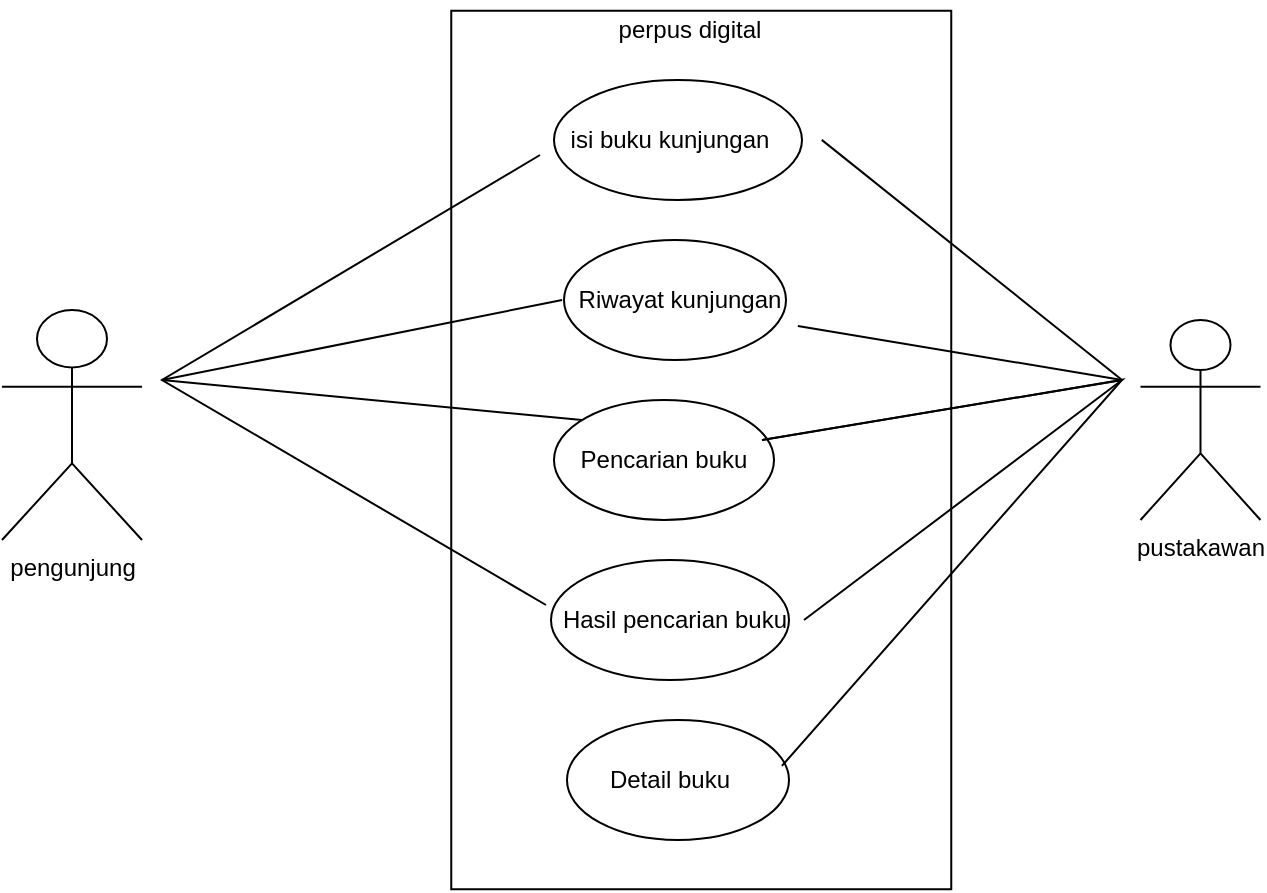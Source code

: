 <mxfile version="23.1.1" type="github">
  <diagram name="Halaman-1" id="LUQ5nnKQZSbx_s2jQZNg">
    <mxGraphModel dx="1434" dy="780" grid="1" gridSize="10" guides="1" tooltips="1" connect="1" arrows="1" fold="1" page="1" pageScale="1" pageWidth="827" pageHeight="1169" math="0" shadow="0">
      <root>
        <mxCell id="0" />
        <mxCell id="1" parent="0" />
        <mxCell id="XAPCn4mewAhjic4lzLqp-4" value="" style="rounded=0;whiteSpace=wrap;html=1;rotation=90;" vertex="1" parent="1">
          <mxGeometry x="210" y="260" width="439.25" height="250" as="geometry" />
        </mxCell>
        <mxCell id="XAPCn4mewAhjic4lzLqp-5" value="perpus digital" style="text;html=1;strokeColor=none;fillColor=none;align=center;verticalAlign=middle;whiteSpace=wrap;rounded=0;" vertex="1" parent="1">
          <mxGeometry x="373.5" y="160" width="100" height="30" as="geometry" />
        </mxCell>
        <mxCell id="XAPCn4mewAhjic4lzLqp-6" value="" style="ellipse;whiteSpace=wrap;html=1;" vertex="1" parent="1">
          <mxGeometry x="356" y="200" width="124" height="60" as="geometry" />
        </mxCell>
        <mxCell id="XAPCn4mewAhjic4lzLqp-7" value="isi buku kunjungan" style="text;html=1;strokeColor=none;fillColor=none;align=center;verticalAlign=middle;whiteSpace=wrap;rounded=0;" vertex="1" parent="1">
          <mxGeometry x="349" y="215" width="130" height="30" as="geometry" />
        </mxCell>
        <mxCell id="XAPCn4mewAhjic4lzLqp-8" value="" style="ellipse;whiteSpace=wrap;html=1;" vertex="1" parent="1">
          <mxGeometry x="361" y="280" width="111" height="60" as="geometry" />
        </mxCell>
        <mxCell id="XAPCn4mewAhjic4lzLqp-9" value="Riwayat kunjungan" style="text;html=1;strokeColor=none;fillColor=none;align=center;verticalAlign=middle;whiteSpace=wrap;rounded=0;" vertex="1" parent="1">
          <mxGeometry x="349" y="295" width="140" height="30" as="geometry" />
        </mxCell>
        <mxCell id="XAPCn4mewAhjic4lzLqp-10" value="" style="ellipse;whiteSpace=wrap;html=1;" vertex="1" parent="1">
          <mxGeometry x="356" y="360" width="110" height="60" as="geometry" />
        </mxCell>
        <mxCell id="XAPCn4mewAhjic4lzLqp-11" value="Pencarian buku" style="text;html=1;strokeColor=none;fillColor=none;align=center;verticalAlign=middle;whiteSpace=wrap;rounded=0;" vertex="1" parent="1">
          <mxGeometry x="356" y="375" width="110" height="30" as="geometry" />
        </mxCell>
        <mxCell id="XAPCn4mewAhjic4lzLqp-12" value="" style="ellipse;whiteSpace=wrap;html=1;" vertex="1" parent="1">
          <mxGeometry x="354.5" y="440" width="119" height="60" as="geometry" />
        </mxCell>
        <mxCell id="XAPCn4mewAhjic4lzLqp-13" value="Hasil pencarian buku" style="text;html=1;strokeColor=none;fillColor=none;align=center;verticalAlign=middle;whiteSpace=wrap;rounded=0;" vertex="1" parent="1">
          <mxGeometry x="352" y="455" width="129" height="30" as="geometry" />
        </mxCell>
        <mxCell id="XAPCn4mewAhjic4lzLqp-14" value="" style="ellipse;whiteSpace=wrap;html=1;" vertex="1" parent="1">
          <mxGeometry x="362.5" y="520" width="111" height="60" as="geometry" />
        </mxCell>
        <mxCell id="XAPCn4mewAhjic4lzLqp-17" value="Detail buku" style="text;html=1;strokeColor=none;fillColor=none;align=center;verticalAlign=middle;whiteSpace=wrap;rounded=0;" vertex="1" parent="1">
          <mxGeometry x="378" y="535" width="72" height="30" as="geometry" />
        </mxCell>
        <mxCell id="XAPCn4mewAhjic4lzLqp-19" value="pengunjung" style="shape=umlActor;verticalLabelPosition=bottom;verticalAlign=top;html=1;outlineConnect=0;" vertex="1" parent="1">
          <mxGeometry x="80" y="315" width="70" height="115" as="geometry" />
        </mxCell>
        <mxCell id="XAPCn4mewAhjic4lzLqp-27" value="" style="endArrow=none;html=1;rounded=0;exitX=0;exitY=0.25;exitDx=0;exitDy=0;entryX=0;entryY=0.75;entryDx=0;entryDy=0;" edge="1" parent="1" source="XAPCn4mewAhjic4lzLqp-13" target="XAPCn4mewAhjic4lzLqp-7">
          <mxGeometry width="50" height="50" relative="1" as="geometry">
            <mxPoint x="337.48" y="470" as="sourcePoint" />
            <mxPoint x="354.5" y="251" as="targetPoint" />
            <Array as="points">
              <mxPoint x="160" y="350" />
            </Array>
          </mxGeometry>
        </mxCell>
        <mxCell id="XAPCn4mewAhjic4lzLqp-30" value="" style="endArrow=none;html=1;rounded=0;entryX=0.127;entryY=0.167;entryDx=0;entryDy=0;entryPerimeter=0;" edge="1" parent="1" target="XAPCn4mewAhjic4lzLqp-10">
          <mxGeometry width="50" height="50" relative="1" as="geometry">
            <mxPoint x="160" y="350" as="sourcePoint" />
            <mxPoint x="360" y="370" as="targetPoint" />
          </mxGeometry>
        </mxCell>
        <mxCell id="XAPCn4mewAhjic4lzLqp-31" value="" style="endArrow=none;html=1;rounded=0;entryX=0.079;entryY=0.5;entryDx=0;entryDy=0;entryPerimeter=0;" edge="1" parent="1" target="XAPCn4mewAhjic4lzLqp-9">
          <mxGeometry width="50" height="50" relative="1" as="geometry">
            <mxPoint x="160" y="350" as="sourcePoint" />
            <mxPoint x="440" y="380" as="targetPoint" />
          </mxGeometry>
        </mxCell>
        <mxCell id="XAPCn4mewAhjic4lzLqp-39" value="pustakawan" style="shape=umlActor;verticalLabelPosition=bottom;verticalAlign=top;html=1;outlineConnect=0;" vertex="1" parent="1">
          <mxGeometry x="649.25" y="320" width="60" height="100" as="geometry" />
        </mxCell>
        <mxCell id="XAPCn4mewAhjic4lzLqp-41" value="" style="endArrow=none;html=1;rounded=0;exitX=0.147;exitY=0.259;exitDx=0;exitDy=0;exitPerimeter=0;" edge="1" parent="1" source="XAPCn4mewAhjic4lzLqp-4">
          <mxGeometry width="50" height="50" relative="1" as="geometry">
            <mxPoint x="590" y="400" as="sourcePoint" />
            <mxPoint x="640" y="350" as="targetPoint" />
          </mxGeometry>
        </mxCell>
        <mxCell id="XAPCn4mewAhjic4lzLqp-42" value="" style="endArrow=none;html=1;rounded=0;exitX=0.921;exitY=0.933;exitDx=0;exitDy=0;exitPerimeter=0;" edge="1" parent="1" source="XAPCn4mewAhjic4lzLqp-9">
          <mxGeometry width="50" height="50" relative="1" as="geometry">
            <mxPoint x="590" y="400" as="sourcePoint" />
            <mxPoint x="640" y="350" as="targetPoint" />
          </mxGeometry>
        </mxCell>
        <mxCell id="XAPCn4mewAhjic4lzLqp-43" value="" style="endArrow=none;html=1;rounded=0;exitX=1;exitY=0.5;exitDx=0;exitDy=0;" edge="1" parent="1" source="XAPCn4mewAhjic4lzLqp-13">
          <mxGeometry width="50" height="50" relative="1" as="geometry">
            <mxPoint x="390" y="430" as="sourcePoint" />
            <mxPoint x="460" y="380" as="targetPoint" />
            <Array as="points">
              <mxPoint x="640" y="350" />
            </Array>
          </mxGeometry>
        </mxCell>
        <mxCell id="XAPCn4mewAhjic4lzLqp-44" value="" style="endArrow=none;html=1;rounded=0;exitX=0.968;exitY=0.383;exitDx=0;exitDy=0;exitPerimeter=0;" edge="1" parent="1" source="XAPCn4mewAhjic4lzLqp-14">
          <mxGeometry width="50" height="50" relative="1" as="geometry">
            <mxPoint x="390" y="430" as="sourcePoint" />
            <mxPoint x="460" y="380" as="targetPoint" />
            <Array as="points">
              <mxPoint x="640" y="350" />
            </Array>
          </mxGeometry>
        </mxCell>
      </root>
    </mxGraphModel>
  </diagram>
</mxfile>
